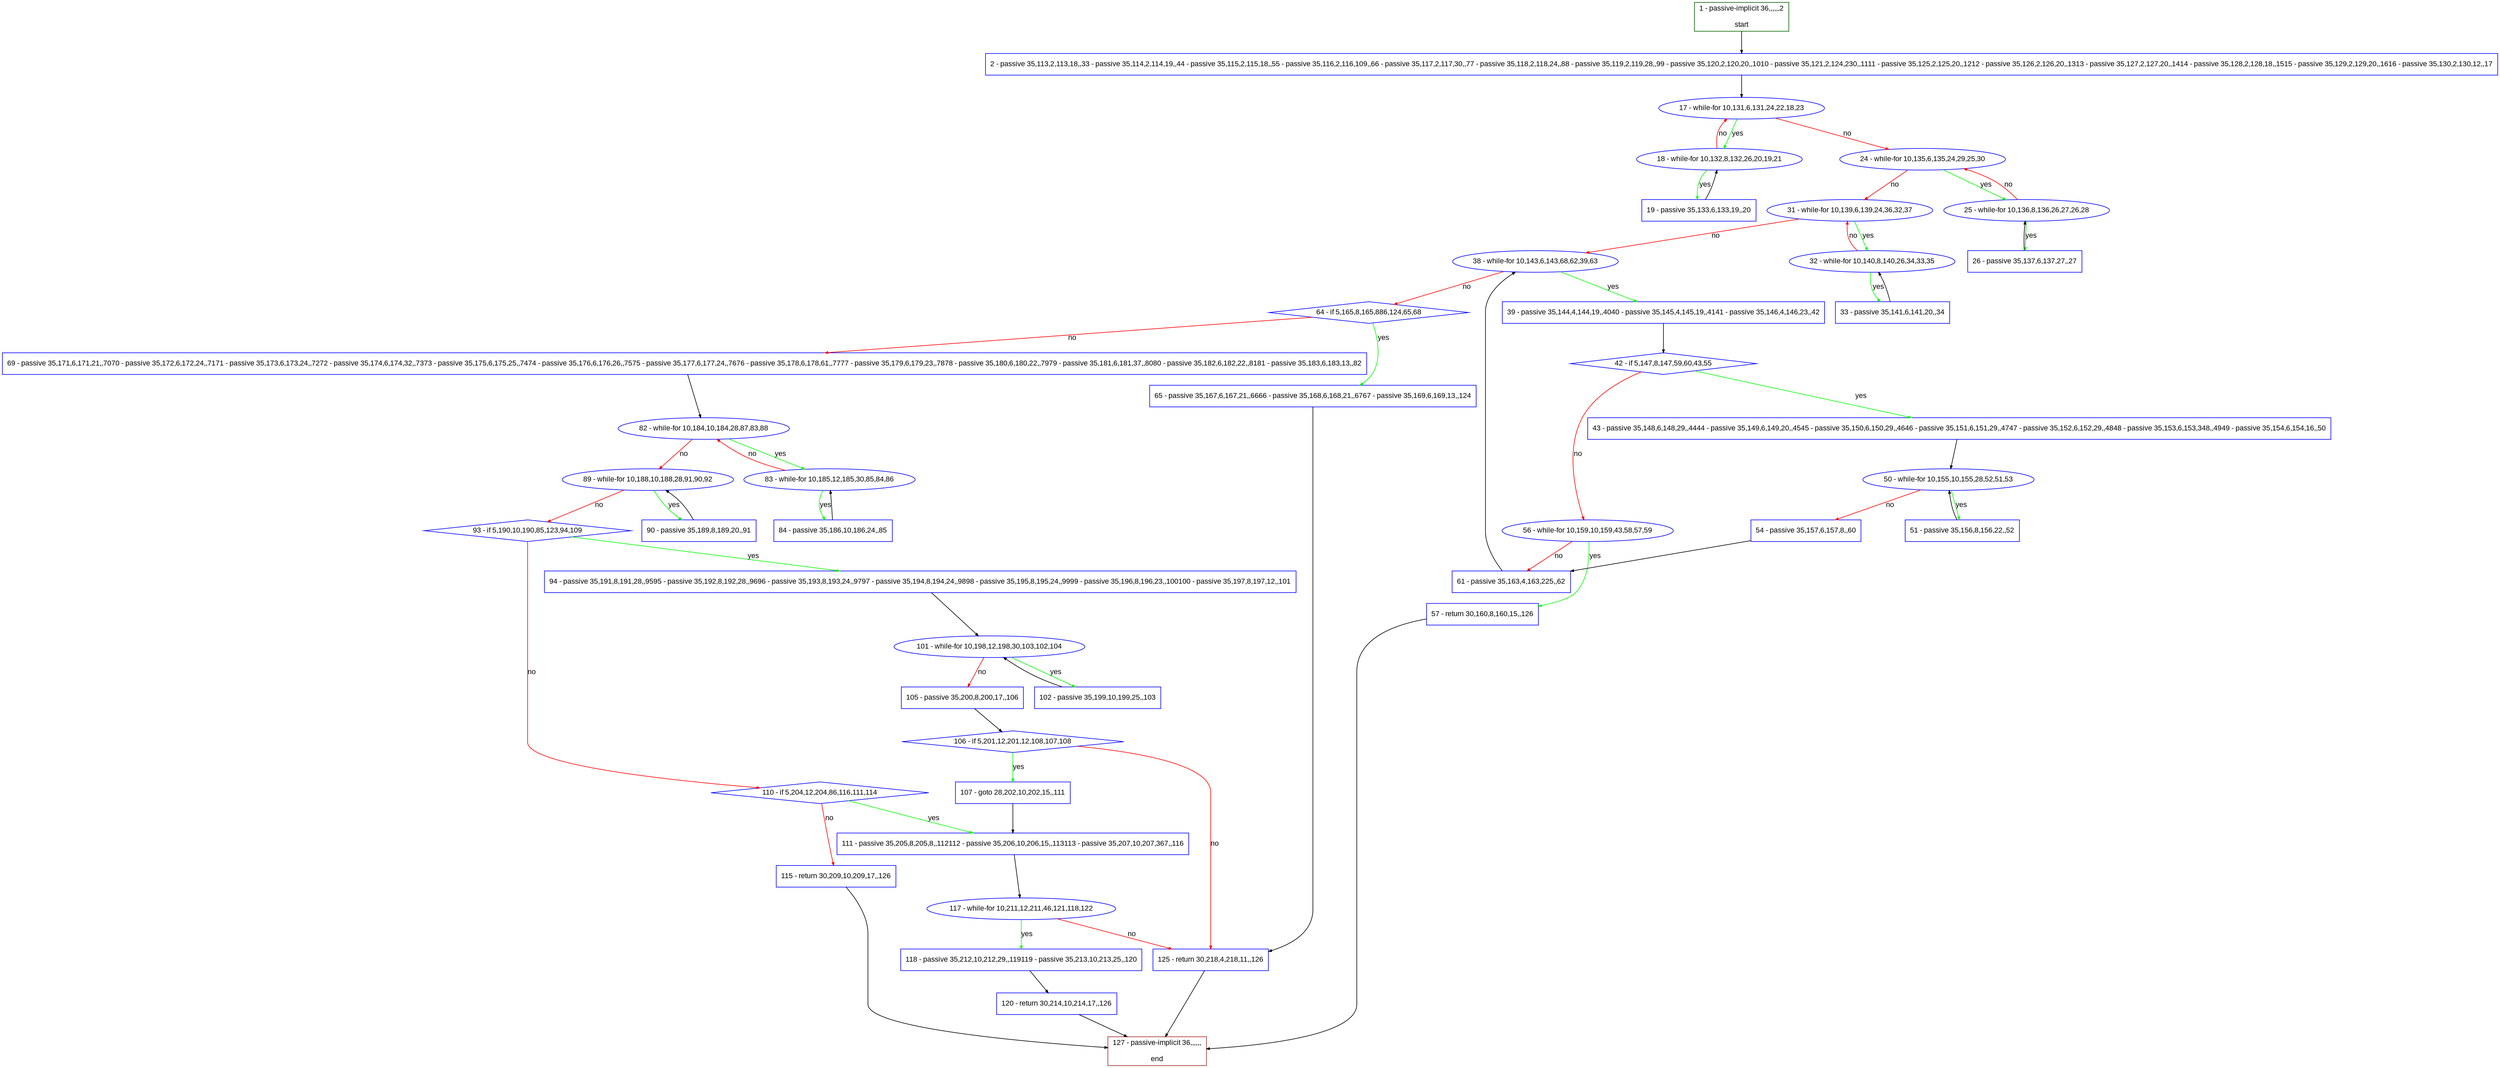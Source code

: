 digraph "" {
  graph [pack="true", label="", fontsize="12", packmode="clust", fontname="Arial", fillcolor="#FFFFCC", bgcolor="white", style="rounded,filled", compound="true"];
  node [node_initialized="no", label="", color="grey", fontsize="12", fillcolor="white", fontname="Arial", style="filled", shape="rectangle", compound="true", fixedsize="false"];
  edge [fontcolor="black", arrowhead="normal", arrowtail="none", arrowsize="0.5", ltail="", label="", color="black", fontsize="12", lhead="", fontname="Arial", dir="forward", compound="true"];
  __N1 [label="2 - passive 35,113,2,113,18,,33 - passive 35,114,2,114,19,,44 - passive 35,115,2,115,18,,55 - passive 35,116,2,116,109,,66 - passive 35,117,2,117,30,,77 - passive 35,118,2,118,24,,88 - passive 35,119,2,119,28,,99 - passive 35,120,2,120,20,,1010 - passive 35,121,2,124,230,,1111 - passive 35,125,2,125,20,,1212 - passive 35,126,2,126,20,,1313 - passive 35,127,2,127,20,,1414 - passive 35,128,2,128,18,,1515 - passive 35,129,2,129,20,,1616 - passive 35,130,2,130,12,,17", color="#0000ff", fillcolor="#ffffff", style="filled", shape="box"];
  __N2 [label="1 - passive-implicit 36,,,,,,2\n\nstart", color="#006400", fillcolor="#ffffff", style="filled", shape="box"];
  __N3 [label="17 - while-for 10,131,6,131,24,22,18,23", color="#0000ff", fillcolor="#ffffff", style="filled", shape="oval"];
  __N4 [label="18 - while-for 10,132,8,132,26,20,19,21", color="#0000ff", fillcolor="#ffffff", style="filled", shape="oval"];
  __N5 [label="24 - while-for 10,135,6,135,24,29,25,30", color="#0000ff", fillcolor="#ffffff", style="filled", shape="oval"];
  __N6 [label="19 - passive 35,133,6,133,19,,20", color="#0000ff", fillcolor="#ffffff", style="filled", shape="box"];
  __N7 [label="25 - while-for 10,136,8,136,26,27,26,28", color="#0000ff", fillcolor="#ffffff", style="filled", shape="oval"];
  __N8 [label="31 - while-for 10,139,6,139,24,36,32,37", color="#0000ff", fillcolor="#ffffff", style="filled", shape="oval"];
  __N9 [label="26 - passive 35,137,6,137,27,,27", color="#0000ff", fillcolor="#ffffff", style="filled", shape="box"];
  __N10 [label="32 - while-for 10,140,8,140,26,34,33,35", color="#0000ff", fillcolor="#ffffff", style="filled", shape="oval"];
  __N11 [label="38 - while-for 10,143,6,143,68,62,39,63", color="#0000ff", fillcolor="#ffffff", style="filled", shape="oval"];
  __N12 [label="33 - passive 35,141,6,141,20,,34", color="#0000ff", fillcolor="#ffffff", style="filled", shape="box"];
  __N13 [label="39 - passive 35,144,4,144,19,,4040 - passive 35,145,4,145,19,,4141 - passive 35,146,4,146,23,,42", color="#0000ff", fillcolor="#ffffff", style="filled", shape="box"];
  __N14 [label="64 - if 5,165,8,165,886,124,65,68", color="#0000ff", fillcolor="#ffffff", style="filled", shape="diamond"];
  __N15 [label="42 - if 5,147,8,147,59,60,43,55", color="#0000ff", fillcolor="#ffffff", style="filled", shape="diamond"];
  __N16 [label="43 - passive 35,148,6,148,29,,4444 - passive 35,149,6,149,20,,4545 - passive 35,150,6,150,29,,4646 - passive 35,151,6,151,29,,4747 - passive 35,152,6,152,29,,4848 - passive 35,153,6,153,348,,4949 - passive 35,154,6,154,16,,50", color="#0000ff", fillcolor="#ffffff", style="filled", shape="box"];
  __N17 [label="56 - while-for 10,159,10,159,43,58,57,59", color="#0000ff", fillcolor="#ffffff", style="filled", shape="oval"];
  __N18 [label="50 - while-for 10,155,10,155,28,52,51,53", color="#0000ff", fillcolor="#ffffff", style="filled", shape="oval"];
  __N19 [label="51 - passive 35,156,8,156,22,,52", color="#0000ff", fillcolor="#ffffff", style="filled", shape="box"];
  __N20 [label="54 - passive 35,157,6,157,8,,60", color="#0000ff", fillcolor="#ffffff", style="filled", shape="box"];
  __N21 [label="61 - passive 35,163,4,163,225,,62", color="#0000ff", fillcolor="#ffffff", style="filled", shape="box"];
  __N22 [label="57 - return 30,160,8,160,15,,126", color="#0000ff", fillcolor="#ffffff", style="filled", shape="box"];
  __N23 [label="127 - passive-implicit 36,,,,,,\n\nend", color="#a52a2a", fillcolor="#ffffff", style="filled", shape="box"];
  __N24 [label="65 - passive 35,167,6,167,21,,6666 - passive 35,168,6,168,21,,6767 - passive 35,169,6,169,13,,124", color="#0000ff", fillcolor="#ffffff", style="filled", shape="box"];
  __N25 [label="69 - passive 35,171,6,171,21,,7070 - passive 35,172,6,172,24,,7171 - passive 35,173,6,173,24,,7272 - passive 35,174,6,174,32,,7373 - passive 35,175,6,175,25,,7474 - passive 35,176,6,176,26,,7575 - passive 35,177,6,177,24,,7676 - passive 35,178,6,178,61,,7777 - passive 35,179,6,179,23,,7878 - passive 35,180,6,180,22,,7979 - passive 35,181,6,181,37,,8080 - passive 35,182,6,182,22,,8181 - passive 35,183,6,183,13,,82", color="#0000ff", fillcolor="#ffffff", style="filled", shape="box"];
  __N26 [label="125 - return 30,218,4,218,11,,126", color="#0000ff", fillcolor="#ffffff", style="filled", shape="box"];
  __N27 [label="82 - while-for 10,184,10,184,28,87,83,88", color="#0000ff", fillcolor="#ffffff", style="filled", shape="oval"];
  __N28 [label="83 - while-for 10,185,12,185,30,85,84,86", color="#0000ff", fillcolor="#ffffff", style="filled", shape="oval"];
  __N29 [label="89 - while-for 10,188,10,188,28,91,90,92", color="#0000ff", fillcolor="#ffffff", style="filled", shape="oval"];
  __N30 [label="84 - passive 35,186,10,186,24,,85", color="#0000ff", fillcolor="#ffffff", style="filled", shape="box"];
  __N31 [label="90 - passive 35,189,8,189,20,,91", color="#0000ff", fillcolor="#ffffff", style="filled", shape="box"];
  __N32 [label="93 - if 5,190,10,190,85,123,94,109", color="#0000ff", fillcolor="#ffffff", style="filled", shape="diamond"];
  __N33 [label="94 - passive 35,191,8,191,28,,9595 - passive 35,192,8,192,28,,9696 - passive 35,193,8,193,24,,9797 - passive 35,194,8,194,24,,9898 - passive 35,195,8,195,24,,9999 - passive 35,196,8,196,23,,100100 - passive 35,197,8,197,12,,101", color="#0000ff", fillcolor="#ffffff", style="filled", shape="box"];
  __N34 [label="110 - if 5,204,12,204,86,116,111,114", color="#0000ff", fillcolor="#ffffff", style="filled", shape="diamond"];
  __N35 [label="101 - while-for 10,198,12,198,30,103,102,104", color="#0000ff", fillcolor="#ffffff", style="filled", shape="oval"];
  __N36 [label="102 - passive 35,199,10,199,25,,103", color="#0000ff", fillcolor="#ffffff", style="filled", shape="box"];
  __N37 [label="105 - passive 35,200,8,200,17,,106", color="#0000ff", fillcolor="#ffffff", style="filled", shape="box"];
  __N38 [label="106 - if 5,201,12,201,12,108,107,108", color="#0000ff", fillcolor="#ffffff", style="filled", shape="diamond"];
  __N39 [label="107 - goto 28,202,10,202,15,,111", color="#0000ff", fillcolor="#ffffff", style="filled", shape="box"];
  __N40 [label="111 - passive 35,205,8,205,8,,112112 - passive 35,206,10,206,15,,113113 - passive 35,207,10,207,367,,116", color="#0000ff", fillcolor="#ffffff", style="filled", shape="box"];
  __N41 [label="115 - return 30,209,10,209,17,,126", color="#0000ff", fillcolor="#ffffff", style="filled", shape="box"];
  __N42 [label="117 - while-for 10,211,12,211,46,121,118,122", color="#0000ff", fillcolor="#ffffff", style="filled", shape="oval"];
  __N43 [label="118 - passive 35,212,10,212,29,,119119 - passive 35,213,10,213,25,,120", color="#0000ff", fillcolor="#ffffff", style="filled", shape="box"];
  __N44 [label="120 - return 30,214,10,214,17,,126", color="#0000ff", fillcolor="#ffffff", style="filled", shape="box"];
  __N2 -> __N1 [arrowhead="normal", arrowtail="none", color="#000000", label="", dir="forward"];
  __N1 -> __N3 [arrowhead="normal", arrowtail="none", color="#000000", label="", dir="forward"];
  __N3 -> __N4 [arrowhead="normal", arrowtail="none", color="#00ff00", label="yes", dir="forward"];
  __N4 -> __N3 [arrowhead="normal", arrowtail="none", color="#ff0000", label="no", dir="forward"];
  __N3 -> __N5 [arrowhead="normal", arrowtail="none", color="#ff0000", label="no", dir="forward"];
  __N4 -> __N6 [arrowhead="normal", arrowtail="none", color="#00ff00", label="yes", dir="forward"];
  __N6 -> __N4 [arrowhead="normal", arrowtail="none", color="#000000", label="", dir="forward"];
  __N5 -> __N7 [arrowhead="normal", arrowtail="none", color="#00ff00", label="yes", dir="forward"];
  __N7 -> __N5 [arrowhead="normal", arrowtail="none", color="#ff0000", label="no", dir="forward"];
  __N5 -> __N8 [arrowhead="normal", arrowtail="none", color="#ff0000", label="no", dir="forward"];
  __N7 -> __N9 [arrowhead="normal", arrowtail="none", color="#00ff00", label="yes", dir="forward"];
  __N9 -> __N7 [arrowhead="normal", arrowtail="none", color="#000000", label="", dir="forward"];
  __N8 -> __N10 [arrowhead="normal", arrowtail="none", color="#00ff00", label="yes", dir="forward"];
  __N10 -> __N8 [arrowhead="normal", arrowtail="none", color="#ff0000", label="no", dir="forward"];
  __N8 -> __N11 [arrowhead="normal", arrowtail="none", color="#ff0000", label="no", dir="forward"];
  __N10 -> __N12 [arrowhead="normal", arrowtail="none", color="#00ff00", label="yes", dir="forward"];
  __N12 -> __N10 [arrowhead="normal", arrowtail="none", color="#000000", label="", dir="forward"];
  __N11 -> __N13 [arrowhead="normal", arrowtail="none", color="#00ff00", label="yes", dir="forward"];
  __N11 -> __N14 [arrowhead="normal", arrowtail="none", color="#ff0000", label="no", dir="forward"];
  __N13 -> __N15 [arrowhead="normal", arrowtail="none", color="#000000", label="", dir="forward"];
  __N15 -> __N16 [arrowhead="normal", arrowtail="none", color="#00ff00", label="yes", dir="forward"];
  __N15 -> __N17 [arrowhead="normal", arrowtail="none", color="#ff0000", label="no", dir="forward"];
  __N16 -> __N18 [arrowhead="normal", arrowtail="none", color="#000000", label="", dir="forward"];
  __N18 -> __N19 [arrowhead="normal", arrowtail="none", color="#00ff00", label="yes", dir="forward"];
  __N19 -> __N18 [arrowhead="normal", arrowtail="none", color="#000000", label="", dir="forward"];
  __N18 -> __N20 [arrowhead="normal", arrowtail="none", color="#ff0000", label="no", dir="forward"];
  __N20 -> __N21 [arrowhead="normal", arrowtail="none", color="#000000", label="", dir="forward"];
  __N17 -> __N22 [arrowhead="normal", arrowtail="none", color="#00ff00", label="yes", dir="forward"];
  __N17 -> __N21 [arrowhead="normal", arrowtail="none", color="#ff0000", label="no", dir="forward"];
  __N22 -> __N23 [arrowhead="normal", arrowtail="none", color="#000000", label="", dir="forward"];
  __N21 -> __N11 [arrowhead="normal", arrowtail="none", color="#000000", label="", dir="forward"];
  __N14 -> __N24 [arrowhead="normal", arrowtail="none", color="#00ff00", label="yes", dir="forward"];
  __N14 -> __N25 [arrowhead="normal", arrowtail="none", color="#ff0000", label="no", dir="forward"];
  __N24 -> __N26 [arrowhead="normal", arrowtail="none", color="#000000", label="", dir="forward"];
  __N25 -> __N27 [arrowhead="normal", arrowtail="none", color="#000000", label="", dir="forward"];
  __N27 -> __N28 [arrowhead="normal", arrowtail="none", color="#00ff00", label="yes", dir="forward"];
  __N28 -> __N27 [arrowhead="normal", arrowtail="none", color="#ff0000", label="no", dir="forward"];
  __N27 -> __N29 [arrowhead="normal", arrowtail="none", color="#ff0000", label="no", dir="forward"];
  __N28 -> __N30 [arrowhead="normal", arrowtail="none", color="#00ff00", label="yes", dir="forward"];
  __N30 -> __N28 [arrowhead="normal", arrowtail="none", color="#000000", label="", dir="forward"];
  __N29 -> __N31 [arrowhead="normal", arrowtail="none", color="#00ff00", label="yes", dir="forward"];
  __N31 -> __N29 [arrowhead="normal", arrowtail="none", color="#000000", label="", dir="forward"];
  __N29 -> __N32 [arrowhead="normal", arrowtail="none", color="#ff0000", label="no", dir="forward"];
  __N32 -> __N33 [arrowhead="normal", arrowtail="none", color="#00ff00", label="yes", dir="forward"];
  __N32 -> __N34 [arrowhead="normal", arrowtail="none", color="#ff0000", label="no", dir="forward"];
  __N33 -> __N35 [arrowhead="normal", arrowtail="none", color="#000000", label="", dir="forward"];
  __N35 -> __N36 [arrowhead="normal", arrowtail="none", color="#00ff00", label="yes", dir="forward"];
  __N36 -> __N35 [arrowhead="normal", arrowtail="none", color="#000000", label="", dir="forward"];
  __N35 -> __N37 [arrowhead="normal", arrowtail="none", color="#ff0000", label="no", dir="forward"];
  __N37 -> __N38 [arrowhead="normal", arrowtail="none", color="#000000", label="", dir="forward"];
  __N38 -> __N39 [arrowhead="normal", arrowtail="none", color="#00ff00", label="yes", dir="forward"];
  __N38 -> __N26 [arrowhead="normal", arrowtail="none", color="#ff0000", label="no", dir="forward"];
  __N39 -> __N40 [arrowhead="normal", arrowtail="none", color="#000000", label="", dir="forward"];
  __N34 -> __N40 [arrowhead="normal", arrowtail="none", color="#00ff00", label="yes", dir="forward"];
  __N34 -> __N41 [arrowhead="normal", arrowtail="none", color="#ff0000", label="no", dir="forward"];
  __N40 -> __N42 [arrowhead="normal", arrowtail="none", color="#000000", label="", dir="forward"];
  __N41 -> __N23 [arrowhead="normal", arrowtail="none", color="#000000", label="", dir="forward"];
  __N42 -> __N43 [arrowhead="normal", arrowtail="none", color="#00ff00", label="yes", dir="forward"];
  __N42 -> __N26 [arrowhead="normal", arrowtail="none", color="#ff0000", label="no", dir="forward"];
  __N43 -> __N44 [arrowhead="normal", arrowtail="none", color="#000000", label="", dir="forward"];
  __N44 -> __N23 [arrowhead="normal", arrowtail="none", color="#000000", label="", dir="forward"];
  __N26 -> __N23 [arrowhead="normal", arrowtail="none", color="#000000", label="", dir="forward"];
}

